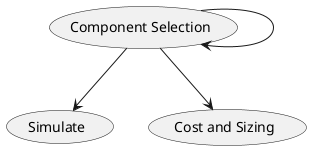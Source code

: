 @startuml
(Component Selection)-->(Simulate)
(Component Selection)-->(Component Selection)
(Component Selection)-->(Cost and Sizing)
@enduml